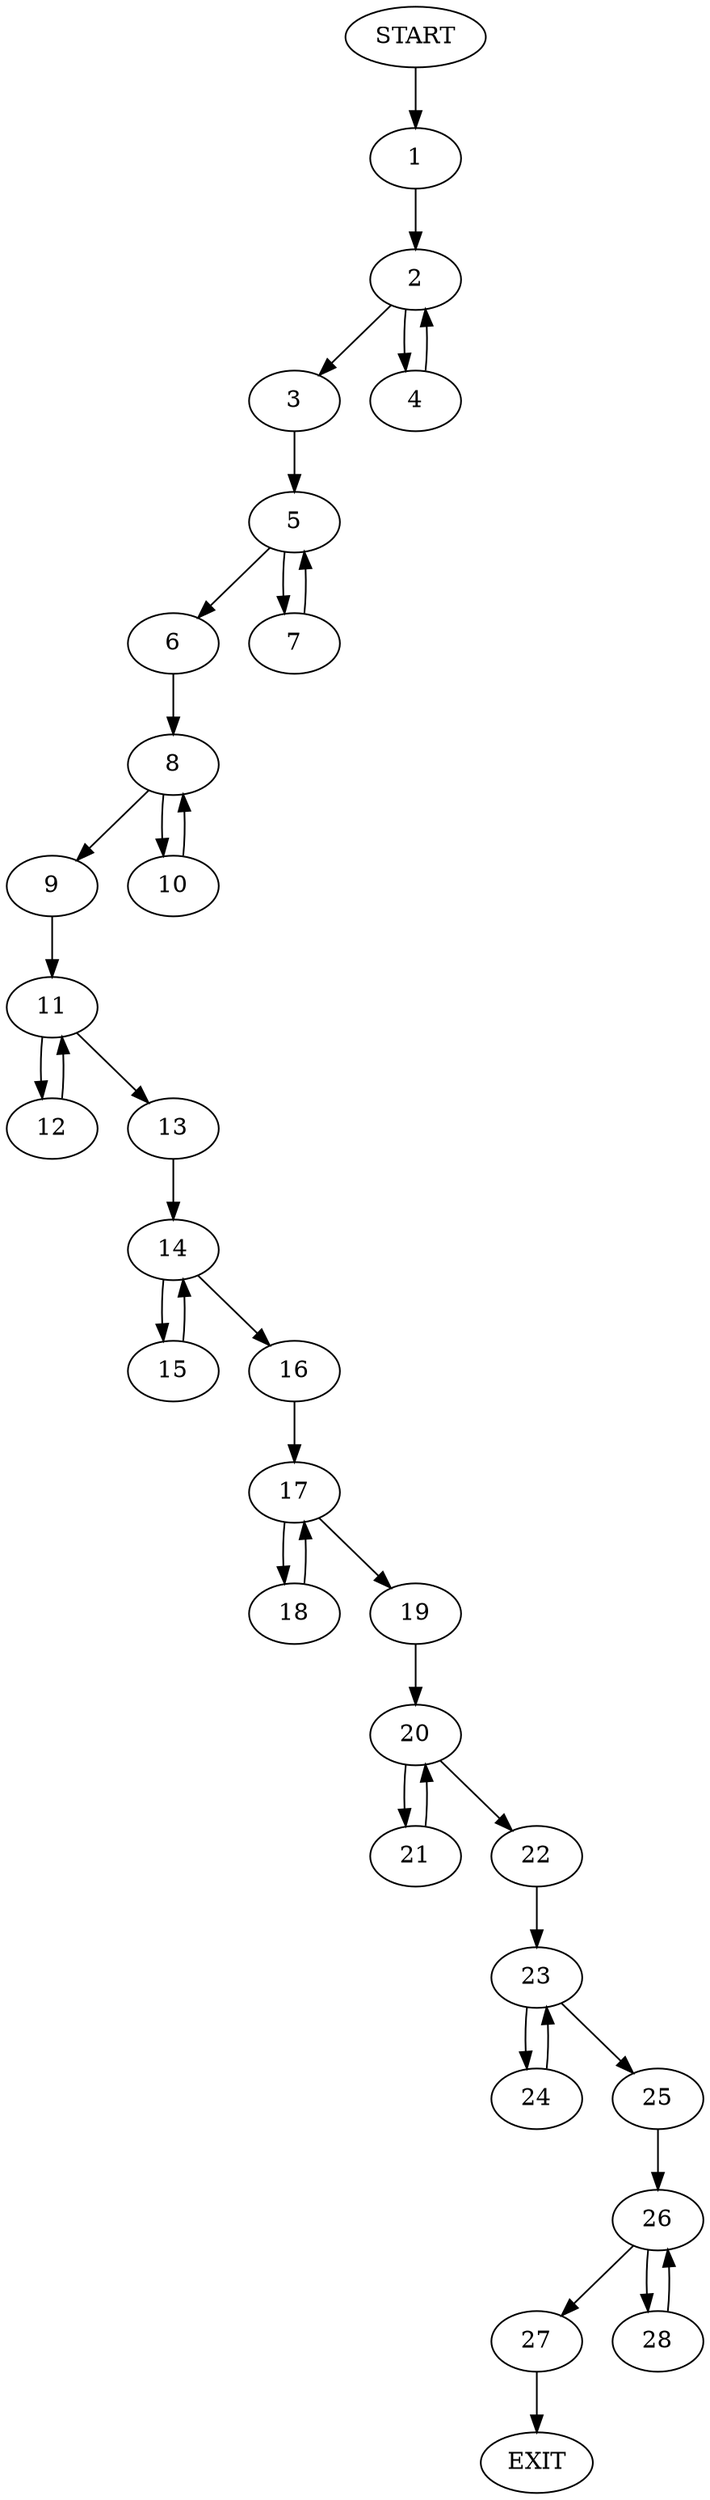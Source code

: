digraph {
0 [label="START"]
29 [label="EXIT"]
0 -> 1
1 -> 2
2 -> 3
2 -> 4
3 -> 5
4 -> 2
5 -> 6
5 -> 7
7 -> 5
6 -> 8
8 -> 9
8 -> 10
10 -> 8
9 -> 11
11 -> 12
11 -> 13
12 -> 11
13 -> 14
14 -> 15
14 -> 16
16 -> 17
15 -> 14
17 -> 18
17 -> 19
18 -> 17
19 -> 20
20 -> 21
20 -> 22
21 -> 20
22 -> 23
23 -> 24
23 -> 25
24 -> 23
25 -> 26
26 -> 27
26 -> 28
27 -> 29
28 -> 26
}

